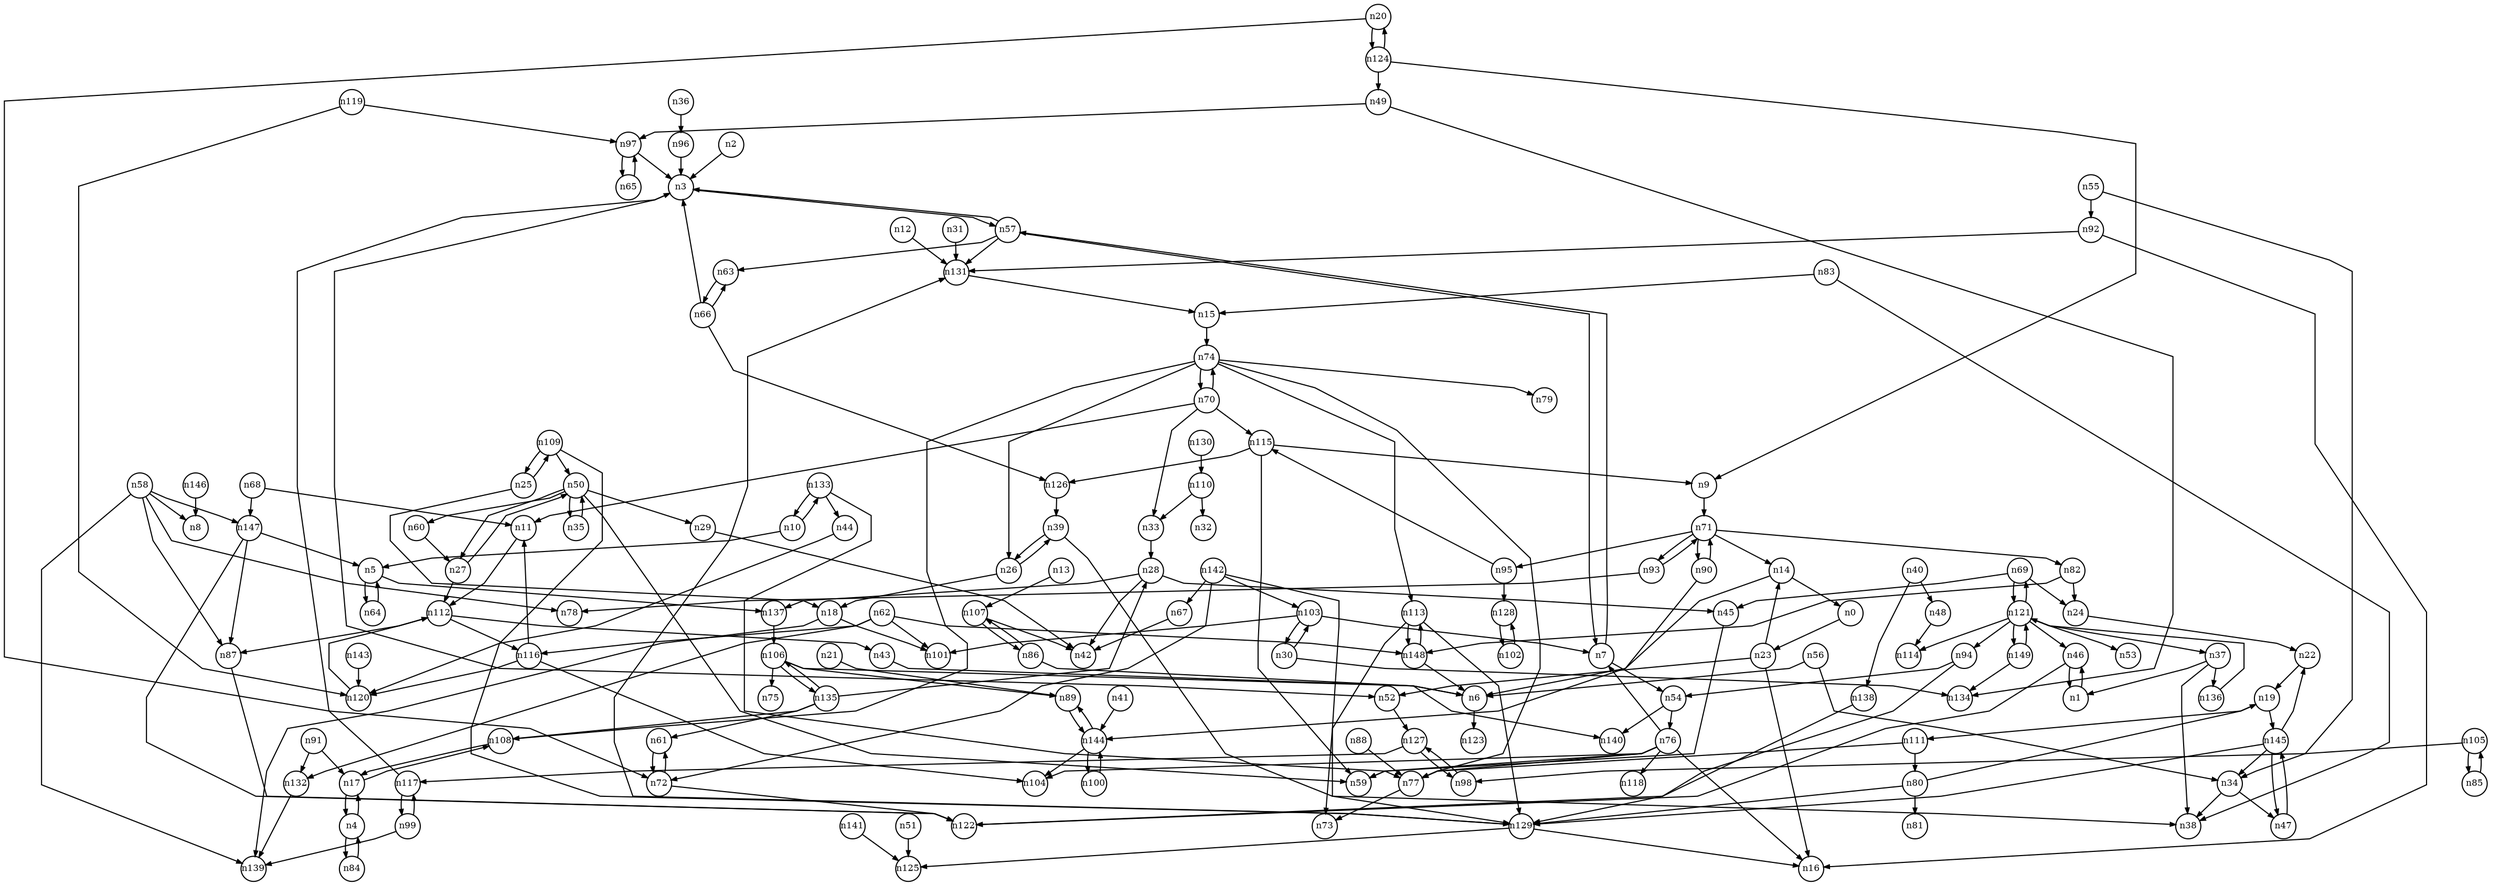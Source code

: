 digraph G{
splines=polyline;
ranksep=0.22;
nodesep=0.22;
nodesize=0.32;
fontsize=8
edge [arrowsize=0.5]
node [fontsize=8 shape=circle width=0.32 fixedsize=shape];

n3 -> n52
n3 -> n57
n2 -> n3
n52 -> n127
n84 -> n4
n4 -> n84
n4 -> n17
n137 -> n106
n5 -> n137
n5 -> n64
n6 -> n123
n54 -> n140
n54 -> n76
n7 -> n54
n7 -> n57
n10 -> n5
n10 -> n133
n133 -> n44
n133 -> n77
n133 -> n10
n112 -> n43
n112 -> n87
n112 -> n116
n11 -> n112
n131 -> n15
n12 -> n131
n107 -> n42
n107 -> n86
n13 -> n107
n0 -> n23
n14 -> n0
n14 -> n6
n17 -> n4
n17 -> n108
n108 -> n17
n18 -> n101
n18 -> n139
n111 -> n77
n111 -> n80
n19 -> n111
n19 -> n145
n145 -> n22
n145 -> n34
n145 -> n129
n145 -> n47
n72 -> n61
n72 -> n122
n20 -> n72
n20 -> n124
n124 -> n9
n124 -> n49
n124 -> n20
n89 -> n144
n21 -> n89
n23 -> n14
n23 -> n16
n23 -> n52
n22 -> n19
n24 -> n22
n25 -> n18
n25 -> n109
n26 -> n18
n26 -> n39
n39 -> n38
n39 -> n26
n50 -> n29
n50 -> n35
n50 -> n59
n50 -> n60
n50 -> n27
n27 -> n50
n27 -> n112
n28 -> n42
n28 -> n45
n28 -> n137
n45 -> n59
n29 -> n42
n103 -> n7
n103 -> n101
n103 -> n30
n30 -> n103
n30 -> n134
n31 -> n131
n33 -> n28
n34 -> n38
n34 -> n47
n96 -> n3
n36 -> n96
n1 -> n46
n37 -> n1
n37 -> n38
n37 -> n136
n136 -> n121
n48 -> n114
n40 -> n48
n40 -> n138
n138 -> n129
n144 -> n89
n144 -> n104
n144 -> n100
n41 -> n144
n43 -> n6
n120 -> n112
n44 -> n120
n46 -> n1
n46 -> n122
n47 -> n145
n97 -> n3
n97 -> n65
n49 -> n97
n49 -> n134
n35 -> n50
n60 -> n27
n51 -> n125
n55 -> n34
n55 -> n92
n92 -> n16
n92 -> n131
n56 -> n6
n56 -> n34
n57 -> n3
n57 -> n7
n57 -> n63
n57 -> n131
n63 -> n66
n58 -> n8
n58 -> n78
n58 -> n87
n58 -> n139
n58 -> n147
n87 -> n122
n147 -> n5
n147 -> n87
n147 -> n122
n62 -> n101
n62 -> n116
n62 -> n132
n62 -> n148
n116 -> n104
n116 -> n120
n116 -> n11
n132 -> n139
n148 -> n6
n148 -> n113
n64 -> n5
n66 -> n3
n66 -> n63
n66 -> n126
n126 -> n39
n67 -> n42
n68 -> n11
n68 -> n147
n69 -> n24
n69 -> n45
n69 -> n121
n70 -> n11
n70 -> n33
n70 -> n74
n70 -> n115
n74 -> n26
n74 -> n77
n74 -> n79
n74 -> n108
n74 -> n113
n74 -> n70
n115 -> n9
n115 -> n59
n115 -> n126
n71 -> n14
n71 -> n82
n71 -> n90
n71 -> n93
n71 -> n95
n82 -> n24
n82 -> n148
n90 -> n144
n90 -> n71
n93 -> n78
n93 -> n71
n95 -> n115
n95 -> n128
n61 -> n72
n77 -> n73
n113 -> n73
n113 -> n129
n113 -> n148
n76 -> n7
n76 -> n16
n76 -> n59
n76 -> n77
n76 -> n104
n76 -> n118
n80 -> n81
n80 -> n129
n80 -> n19
n129 -> n16
n129 -> n125
n129 -> n131
n15 -> n74
n83 -> n15
n83 -> n38
n86 -> n140
n86 -> n107
n88 -> n77
n91 -> n17
n91 -> n132
n94 -> n54
n94 -> n122
n128 -> n102
n65 -> n97
n99 -> n139
n99 -> n117
n100 -> n144
n102 -> n128
n85 -> n105
n105 -> n85
n105 -> n98
n98 -> n127
n106 -> n6
n106 -> n75
n106 -> n89
n106 -> n135
n135 -> n28
n135 -> n61
n135 -> n108
n135 -> n106
n109 -> n25
n109 -> n50
n109 -> n129
n110 -> n32
n110 -> n33
n9 -> n71
n117 -> n3
n117 -> n99
n119 -> n97
n119 -> n120
n121 -> n37
n121 -> n46
n121 -> n53
n121 -> n69
n121 -> n94
n121 -> n114
n121 -> n149
n149 -> n134
n149 -> n121
n127 -> n98
n127 -> n117
n130 -> n110
n141 -> n125
n142 -> n67
n142 -> n72
n142 -> n103
n142 -> n129
n143 -> n120
n146 -> n8
}
